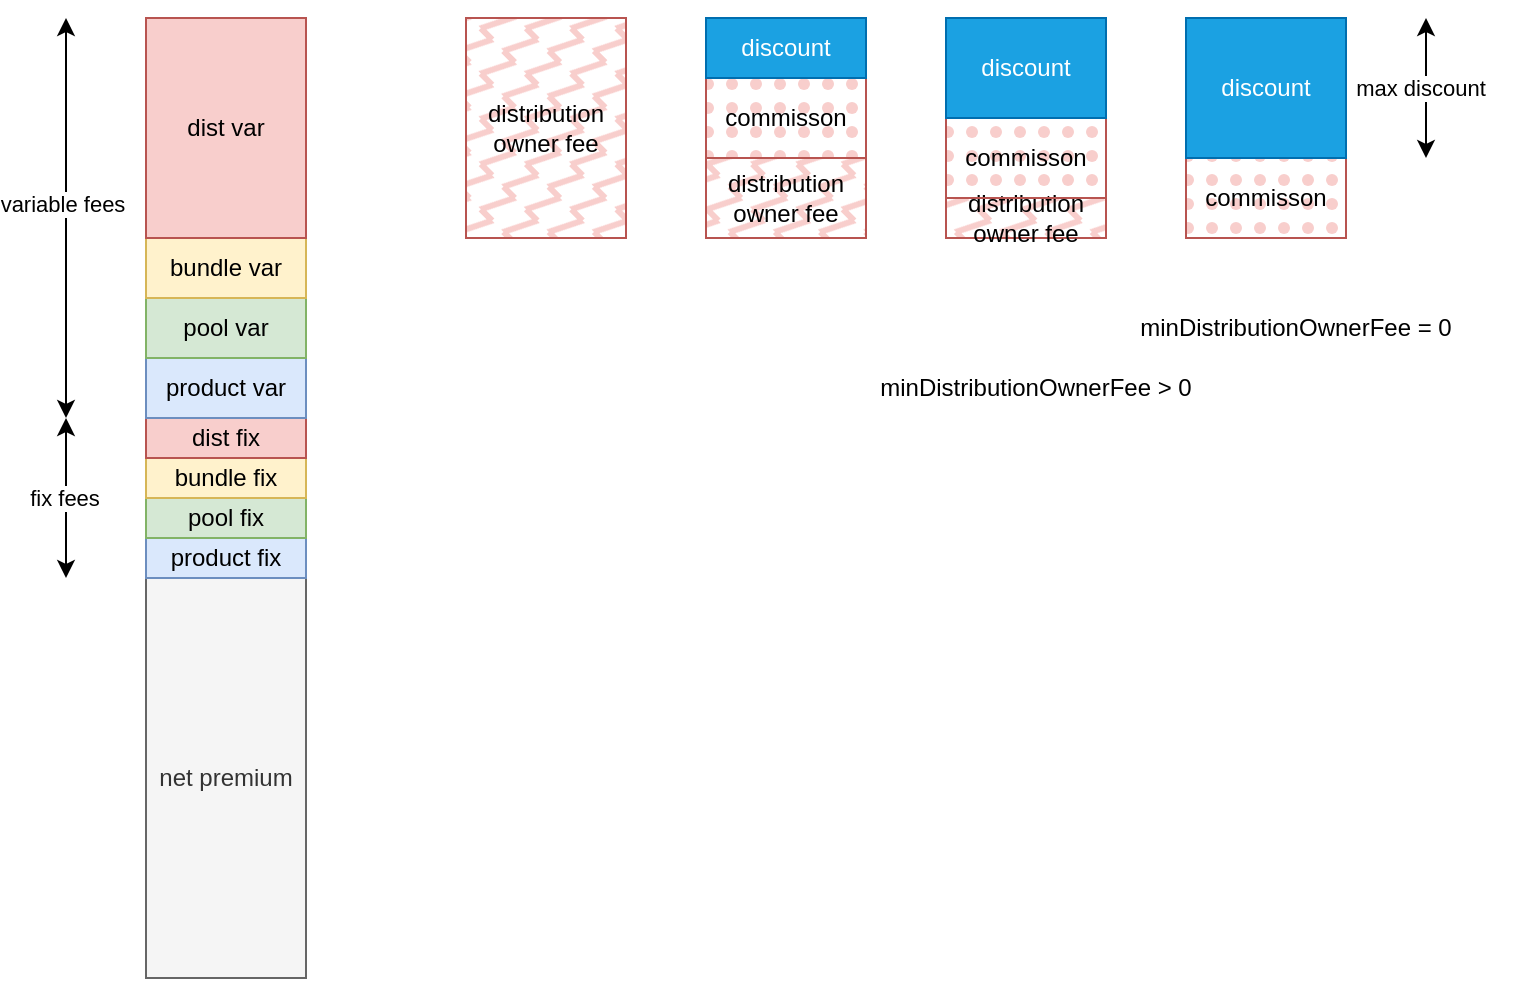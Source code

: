 <mxfile version="24.0.4" type="device">
  <diagram name="Page-1" id="qS1joPfT2jCsgTONwS8w">
    <mxGraphModel dx="1641" dy="991" grid="1" gridSize="10" guides="1" tooltips="1" connect="1" arrows="1" fold="1" page="1" pageScale="1" pageWidth="827" pageHeight="1169" math="0" shadow="0">
      <root>
        <mxCell id="0" />
        <mxCell id="1" parent="0" />
        <mxCell id="bz02WKkgprwopZvEUGa7-2" value="net premium" style="rounded=0;whiteSpace=wrap;html=1;fillColor=#f5f5f5;fontColor=#333333;strokeColor=#666666;" parent="1" vertex="1">
          <mxGeometry x="120" y="440" width="80" height="200" as="geometry" />
        </mxCell>
        <mxCell id="bz02WKkgprwopZvEUGa7-3" value="product fix" style="rounded=0;whiteSpace=wrap;html=1;fillColor=#dae8fc;strokeColor=#6c8ebf;fillStyle=solid;" parent="1" vertex="1">
          <mxGeometry x="120" y="420" width="80" height="20" as="geometry" />
        </mxCell>
        <mxCell id="bz02WKkgprwopZvEUGa7-5" value="pool fix" style="rounded=0;whiteSpace=wrap;html=1;fillColor=#d5e8d4;strokeColor=#82b366;fillStyle=solid;" parent="1" vertex="1">
          <mxGeometry x="120" y="400" width="80" height="20" as="geometry" />
        </mxCell>
        <mxCell id="bz02WKkgprwopZvEUGa7-6" value="bundle fix" style="rounded=0;whiteSpace=wrap;html=1;fillColor=#fff2cc;strokeColor=#d6b656;fillStyle=solid;" parent="1" vertex="1">
          <mxGeometry x="120" y="380" width="80" height="20" as="geometry" />
        </mxCell>
        <mxCell id="bz02WKkgprwopZvEUGa7-7" value="dist fix" style="rounded=0;whiteSpace=wrap;html=1;fillColor=#f8cecc;strokeColor=#b85450;gradientColor=none;fillStyle=solid;" parent="1" vertex="1">
          <mxGeometry x="120" y="360" width="80" height="20" as="geometry" />
        </mxCell>
        <mxCell id="bz02WKkgprwopZvEUGa7-8" value="product var" style="rounded=0;whiteSpace=wrap;html=1;fillColor=#dae8fc;strokeColor=#6c8ebf;" parent="1" vertex="1">
          <mxGeometry x="120" y="330" width="80" height="30" as="geometry" />
        </mxCell>
        <mxCell id="bz02WKkgprwopZvEUGa7-9" value="pool var" style="rounded=0;whiteSpace=wrap;html=1;fillColor=#d5e8d4;strokeColor=#82b366;" parent="1" vertex="1">
          <mxGeometry x="120" y="300" width="80" height="30" as="geometry" />
        </mxCell>
        <mxCell id="bz02WKkgprwopZvEUGa7-10" value="bundle var" style="rounded=0;whiteSpace=wrap;html=1;fillColor=#fff2cc;strokeColor=#d6b656;" parent="1" vertex="1">
          <mxGeometry x="120" y="270" width="80" height="30" as="geometry" />
        </mxCell>
        <mxCell id="bz02WKkgprwopZvEUGa7-11" value="dist var" style="rounded=0;whiteSpace=wrap;html=1;fillColor=#f8cecc;strokeColor=#b85450;" parent="1" vertex="1">
          <mxGeometry x="120" y="160" width="80" height="110" as="geometry" />
        </mxCell>
        <mxCell id="bz02WKkgprwopZvEUGa7-12" value="distribution&lt;div&gt;owner fee&lt;/div&gt;" style="rounded=0;whiteSpace=wrap;html=1;fillColor=#f8cecc;strokeColor=#b85450;fillStyle=zigzag-line;" parent="1" vertex="1">
          <mxGeometry x="280" y="160" width="80" height="110" as="geometry" />
        </mxCell>
        <mxCell id="bz02WKkgprwopZvEUGa7-13" value="distribution&lt;div&gt;owner fee&lt;/div&gt;" style="rounded=0;whiteSpace=wrap;html=1;fillColor=#f8cecc;strokeColor=#b85450;fillStyle=zigzag-line;" parent="1" vertex="1">
          <mxGeometry x="400" y="230" width="80" height="40" as="geometry" />
        </mxCell>
        <mxCell id="bz02WKkgprwopZvEUGa7-14" value="commisson" style="rounded=0;whiteSpace=wrap;html=1;fillColor=#f8cecc;strokeColor=#b85450;fillStyle=dots;" parent="1" vertex="1">
          <mxGeometry x="400" y="190" width="80" height="40" as="geometry" />
        </mxCell>
        <mxCell id="bz02WKkgprwopZvEUGa7-15" value="discount" style="rounded=0;whiteSpace=wrap;html=1;fillColor=#1ba1e2;strokeColor=#006EAF;fillStyle=solid;fontColor=#ffffff;" parent="1" vertex="1">
          <mxGeometry x="400" y="160" width="80" height="30" as="geometry" />
        </mxCell>
        <mxCell id="bz02WKkgprwopZvEUGa7-16" value="distribution&lt;div&gt;owner fee&lt;/div&gt;" style="rounded=0;whiteSpace=wrap;html=1;fillColor=#f8cecc;strokeColor=#b85450;fillStyle=zigzag-line;" parent="1" vertex="1">
          <mxGeometry x="520" y="250" width="80" height="20" as="geometry" />
        </mxCell>
        <mxCell id="bz02WKkgprwopZvEUGa7-17" value="commisson" style="rounded=0;whiteSpace=wrap;html=1;fillColor=#f8cecc;strokeColor=#b85450;fillStyle=dots;" parent="1" vertex="1">
          <mxGeometry x="520" y="210" width="80" height="40" as="geometry" />
        </mxCell>
        <mxCell id="bz02WKkgprwopZvEUGa7-18" value="discount" style="rounded=0;whiteSpace=wrap;html=1;fillColor=#1ba1e2;strokeColor=#006EAF;fillStyle=solid;fontColor=#ffffff;" parent="1" vertex="1">
          <mxGeometry x="520" y="160" width="80" height="50" as="geometry" />
        </mxCell>
        <mxCell id="bz02WKkgprwopZvEUGa7-20" value="commisson" style="rounded=0;whiteSpace=wrap;html=1;fillColor=#f8cecc;strokeColor=#b85450;fillStyle=dots;" parent="1" vertex="1">
          <mxGeometry x="640" y="230" width="80" height="40" as="geometry" />
        </mxCell>
        <mxCell id="bz02WKkgprwopZvEUGa7-21" value="discount" style="rounded=0;whiteSpace=wrap;html=1;fillColor=#1ba1e2;strokeColor=#006EAF;fillStyle=solid;fontColor=#ffffff;" parent="1" vertex="1">
          <mxGeometry x="640" y="160" width="80" height="70" as="geometry" />
        </mxCell>
        <mxCell id="bz02WKkgprwopZvEUGa7-22" value="" style="endArrow=classic;startArrow=classic;html=1;rounded=0;" parent="1" edge="1">
          <mxGeometry width="50" height="50" relative="1" as="geometry">
            <mxPoint x="80" y="440" as="sourcePoint" />
            <mxPoint x="80" y="360" as="targetPoint" />
          </mxGeometry>
        </mxCell>
        <mxCell id="bz02WKkgprwopZvEUGa7-24" value="fix fees" style="edgeLabel;html=1;align=center;verticalAlign=middle;resizable=0;points=[];" parent="bz02WKkgprwopZvEUGa7-22" vertex="1" connectable="0">
          <mxGeometry y="1" relative="1" as="geometry">
            <mxPoint as="offset" />
          </mxGeometry>
        </mxCell>
        <mxCell id="bz02WKkgprwopZvEUGa7-23" value="" style="endArrow=classic;startArrow=classic;html=1;rounded=0;" parent="1" edge="1">
          <mxGeometry width="50" height="50" relative="1" as="geometry">
            <mxPoint x="80" y="360" as="sourcePoint" />
            <mxPoint x="80" y="160" as="targetPoint" />
          </mxGeometry>
        </mxCell>
        <mxCell id="bz02WKkgprwopZvEUGa7-25" value="variable fees" style="edgeLabel;html=1;align=center;verticalAlign=middle;resizable=0;points=[];" parent="bz02WKkgprwopZvEUGa7-23" vertex="1" connectable="0">
          <mxGeometry x="0.07" y="2" relative="1" as="geometry">
            <mxPoint as="offset" />
          </mxGeometry>
        </mxCell>
        <mxCell id="bz02WKkgprwopZvEUGa7-29" value="" style="endArrow=classic;startArrow=classic;html=1;rounded=0;" parent="1" edge="1">
          <mxGeometry width="50" height="50" relative="1" as="geometry">
            <mxPoint x="760" y="230" as="sourcePoint" />
            <mxPoint x="760" y="160" as="targetPoint" />
          </mxGeometry>
        </mxCell>
        <mxCell id="bz02WKkgprwopZvEUGa7-30" value="max discount" style="edgeLabel;html=1;align=center;verticalAlign=middle;resizable=0;points=[];" parent="bz02WKkgprwopZvEUGa7-29" vertex="1" connectable="0">
          <mxGeometry y="3" relative="1" as="geometry">
            <mxPoint as="offset" />
          </mxGeometry>
        </mxCell>
        <mxCell id="N3VzAqe2wjiN5XSIfa28-1" value="minDistributionOwnerFee = 0" style="text;html=1;align=center;verticalAlign=middle;whiteSpace=wrap;rounded=0;" vertex="1" parent="1">
          <mxGeometry x="580" y="300" width="230" height="30" as="geometry" />
        </mxCell>
        <mxCell id="N3VzAqe2wjiN5XSIfa28-2" value="minDistributionOwnerFee &amp;gt; 0" style="text;html=1;align=center;verticalAlign=middle;whiteSpace=wrap;rounded=0;" vertex="1" parent="1">
          <mxGeometry x="450" y="330" width="230" height="30" as="geometry" />
        </mxCell>
      </root>
    </mxGraphModel>
  </diagram>
</mxfile>
